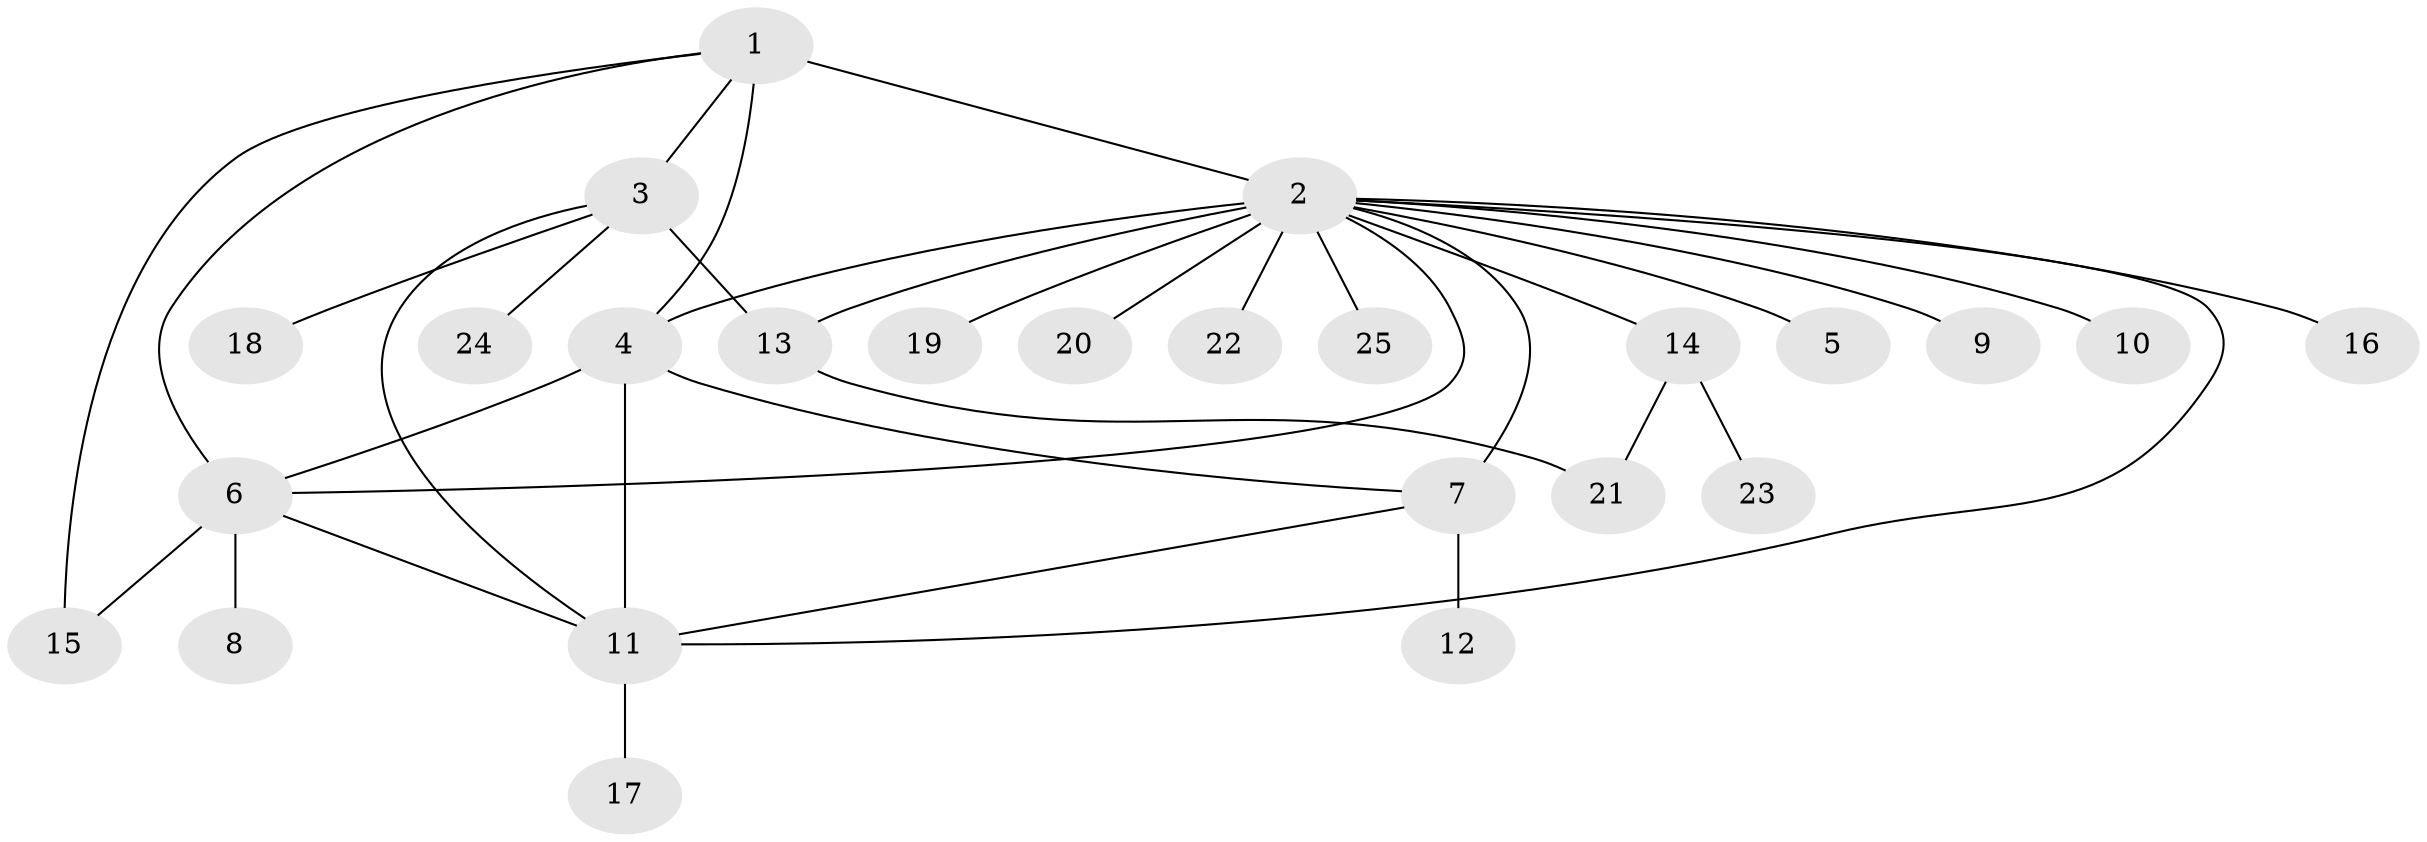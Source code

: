 // original degree distribution, {13: 0.02, 12: 0.02, 6: 0.12, 7: 0.02, 1: 0.46, 8: 0.02, 4: 0.02, 2: 0.22, 3: 0.08, 5: 0.02}
// Generated by graph-tools (version 1.1) at 2025/35/03/09/25 02:35:41]
// undirected, 25 vertices, 35 edges
graph export_dot {
graph [start="1"]
  node [color=gray90,style=filled];
  1;
  2;
  3;
  4;
  5;
  6;
  7;
  8;
  9;
  10;
  11;
  12;
  13;
  14;
  15;
  16;
  17;
  18;
  19;
  20;
  21;
  22;
  23;
  24;
  25;
  1 -- 2 [weight=7.0];
  1 -- 3 [weight=3.0];
  1 -- 4 [weight=2.0];
  1 -- 6 [weight=2.0];
  1 -- 15 [weight=1.0];
  2 -- 4 [weight=1.0];
  2 -- 5 [weight=1.0];
  2 -- 6 [weight=1.0];
  2 -- 7 [weight=3.0];
  2 -- 9 [weight=1.0];
  2 -- 10 [weight=1.0];
  2 -- 11 [weight=1.0];
  2 -- 13 [weight=1.0];
  2 -- 14 [weight=2.0];
  2 -- 16 [weight=1.0];
  2 -- 19 [weight=1.0];
  2 -- 20 [weight=1.0];
  2 -- 22 [weight=1.0];
  2 -- 25 [weight=1.0];
  3 -- 11 [weight=1.0];
  3 -- 13 [weight=1.0];
  3 -- 18 [weight=1.0];
  3 -- 24 [weight=1.0];
  4 -- 6 [weight=1.0];
  4 -- 7 [weight=1.0];
  4 -- 11 [weight=1.0];
  6 -- 8 [weight=1.0];
  6 -- 11 [weight=1.0];
  6 -- 15 [weight=1.0];
  7 -- 11 [weight=1.0];
  7 -- 12 [weight=1.0];
  11 -- 17 [weight=1.0];
  13 -- 21 [weight=1.0];
  14 -- 21 [weight=1.0];
  14 -- 23 [weight=1.0];
}
